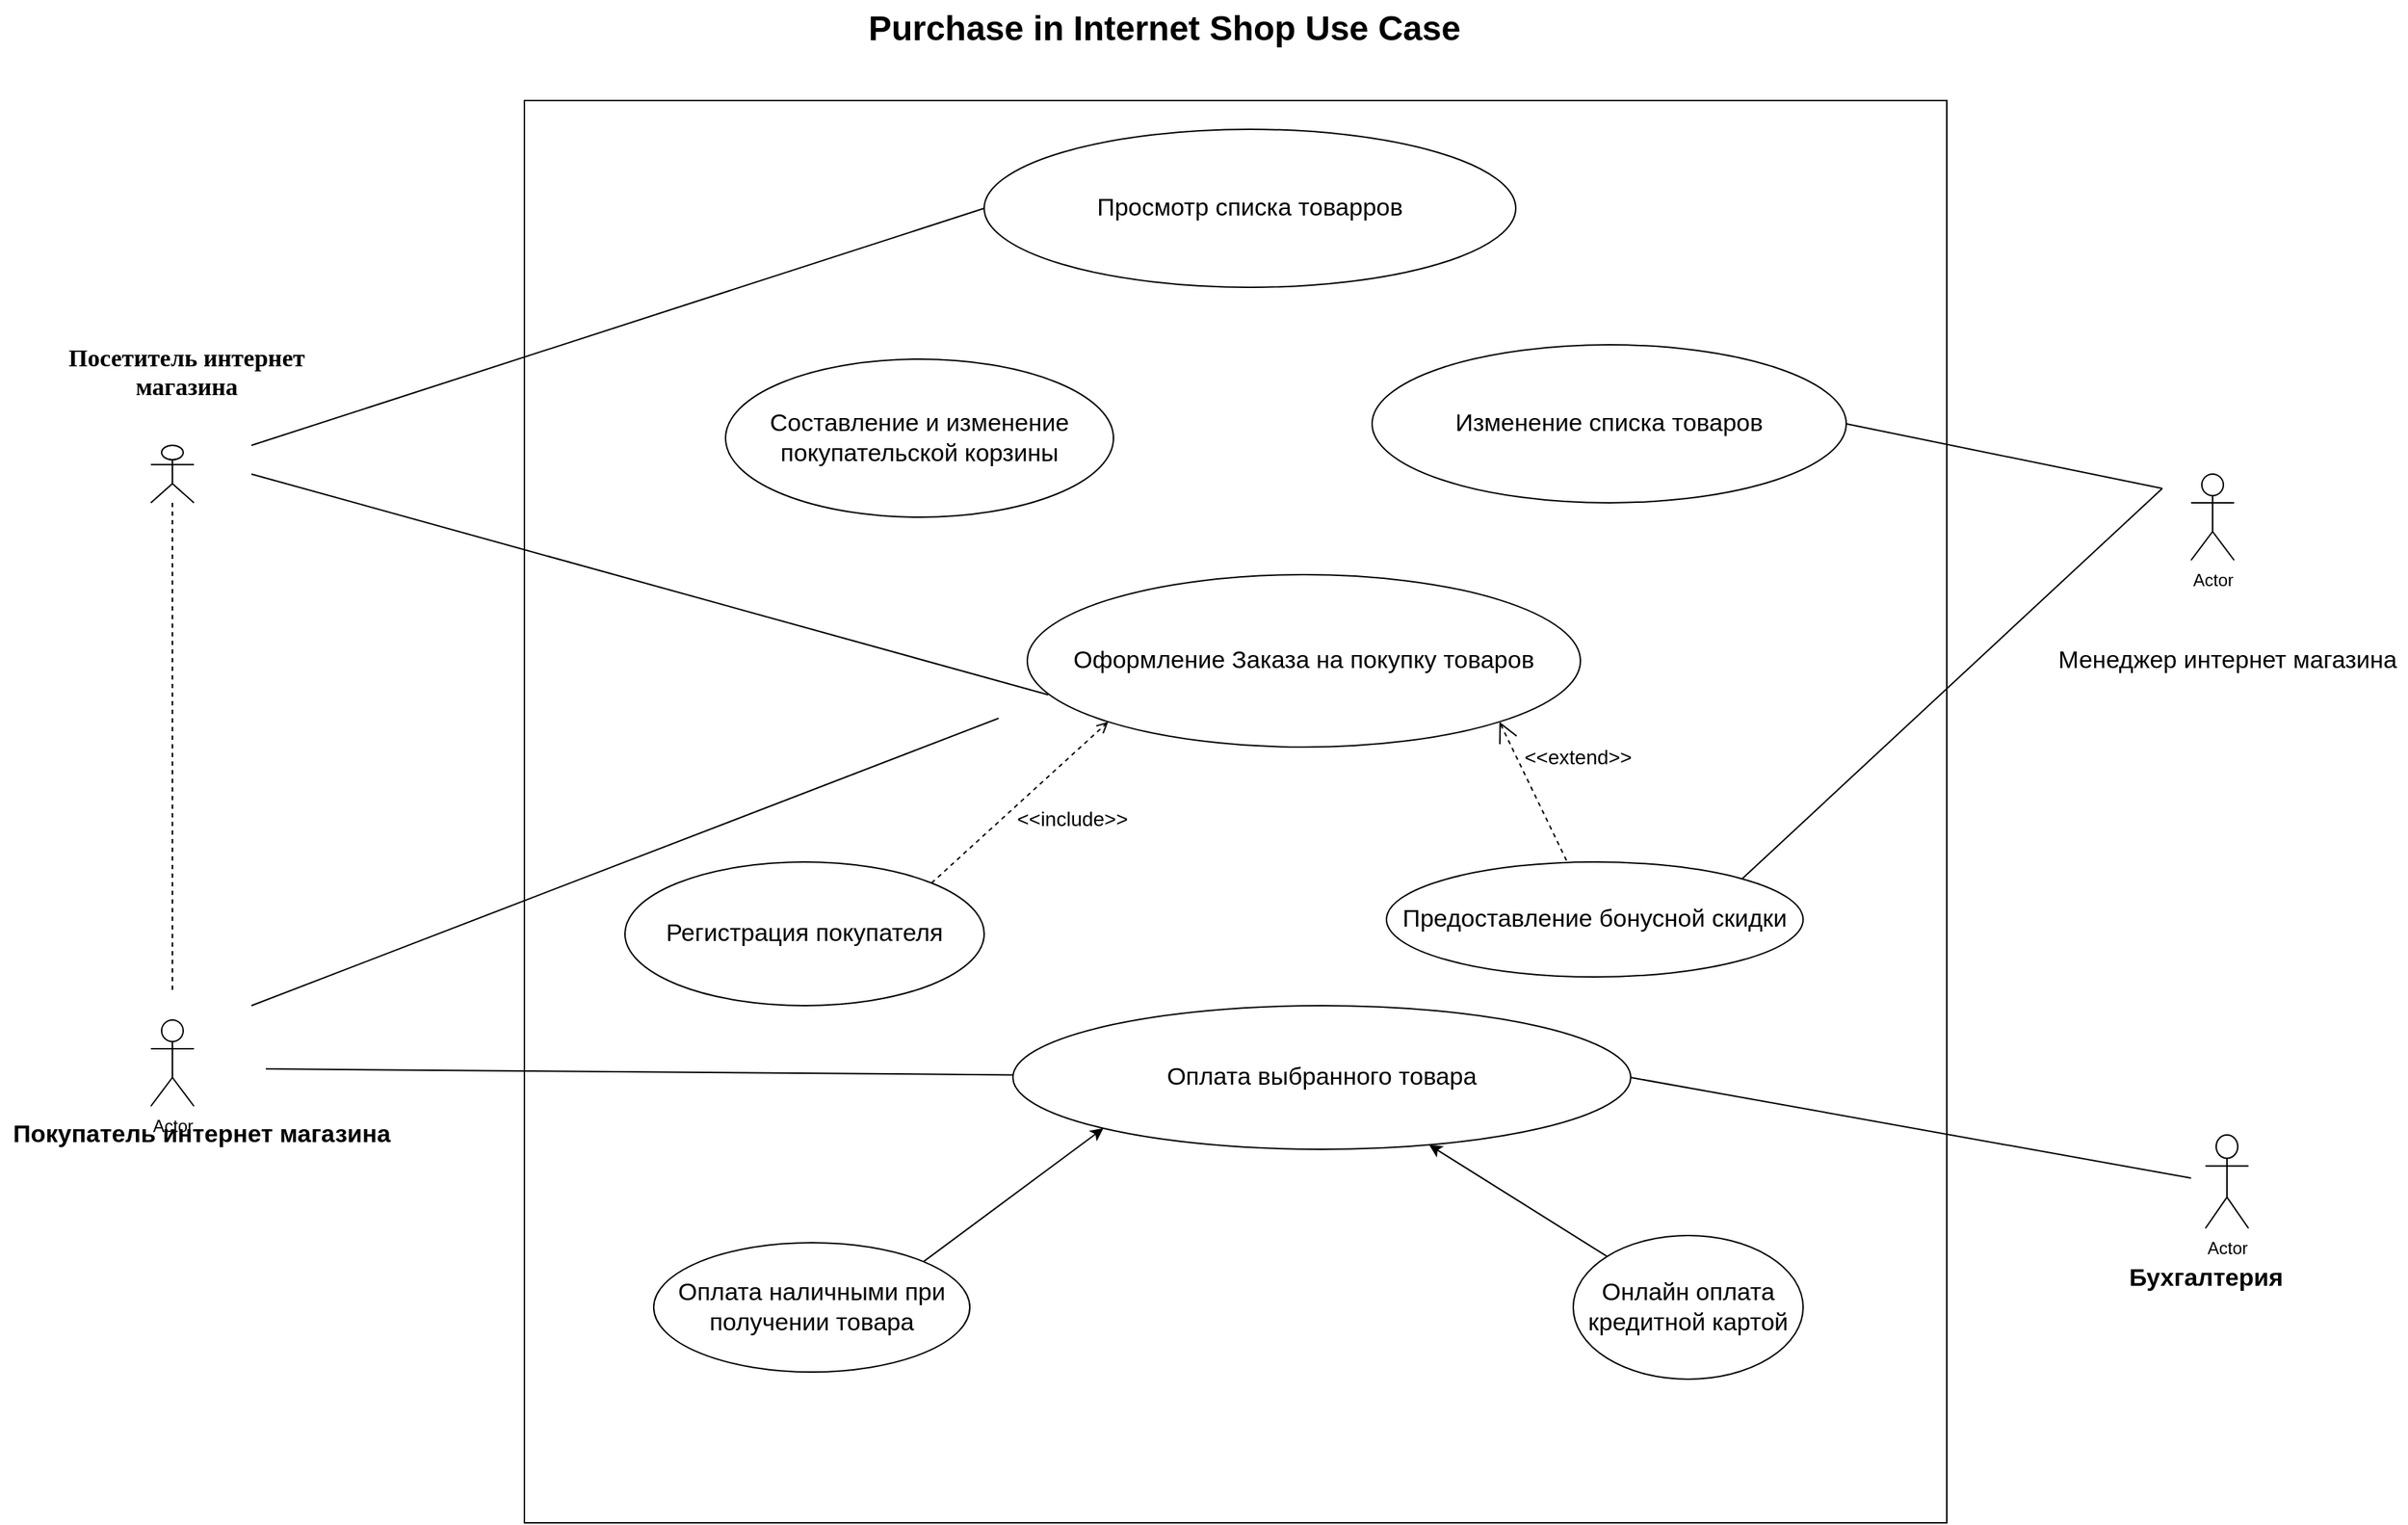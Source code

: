 <mxfile version="14.2.9" type="github">
  <diagram name="Page-1" id="929967ad-93f9-6ef4-fab6-5d389245f69c">
    <mxGraphModel dx="2234" dy="1249" grid="1" gridSize="10" guides="1" tooltips="1" connect="1" arrows="1" fold="1" page="1" pageScale="1.5" pageWidth="1169" pageHeight="826" background="none" math="0" shadow="0">
      <root>
        <mxCell id="0" style=";html=1;" />
        <mxCell id="1" style=";html=1;" parent="0" />
        <mxCell id="1672d66443f91eb5-23" value="Purchase in Internet Shop Use Case&lt;br&gt;" style="text;strokeColor=none;fillColor=none;html=1;fontSize=24;fontStyle=1;verticalAlign=middle;align=center;" parent="1" vertex="1">
          <mxGeometry x="120" y="40" width="1510" height="40" as="geometry" />
        </mxCell>
        <mxCell id="2xW9eDHJOJh9kmrbKXjG-3" value="Actor" style="shape=umlActor;verticalLabelPosition=bottom;verticalAlign=top;html=1;outlineConnect=0;" vertex="1" parent="1">
          <mxGeometry x="1600" y="830" width="30" height="65" as="geometry" />
        </mxCell>
        <mxCell id="2xW9eDHJOJh9kmrbKXjG-4" value="Actor" style="shape=umlActor;verticalLabelPosition=bottom;verticalAlign=top;html=1;outlineConnect=0;" vertex="1" parent="1">
          <mxGeometry x="170" y="750" width="30" height="60" as="geometry" />
        </mxCell>
        <mxCell id="2xW9eDHJOJh9kmrbKXjG-7" value="Actor" style="shape=umlActor;verticalLabelPosition=bottom;verticalAlign=top;html=1;outlineConnect=0;" vertex="1" parent="1">
          <mxGeometry x="1590" y="370" width="30" height="60" as="geometry" />
        </mxCell>
        <mxCell id="2xW9eDHJOJh9kmrbKXjG-9" value="" style="whiteSpace=wrap;html=1;aspect=fixed;" vertex="1" parent="1">
          <mxGeometry x="430" y="110" width="990" height="990" as="geometry" />
        </mxCell>
        <mxCell id="2xW9eDHJOJh9kmrbKXjG-10" value="&lt;font style=&quot;font-size: 17px&quot;&gt;Просмотр списка товарров&lt;/font&gt;" style="ellipse;whiteSpace=wrap;html=1;" vertex="1" parent="1">
          <mxGeometry x="750" y="130" width="370" height="110" as="geometry" />
        </mxCell>
        <mxCell id="2xW9eDHJOJh9kmrbKXjG-11" value="&lt;font style=&quot;font-size: 17px&quot;&gt;Составление и изменение покупательской корзины&lt;/font&gt;" style="ellipse;whiteSpace=wrap;html=1;" vertex="1" parent="1">
          <mxGeometry x="570" y="290" width="270" height="110" as="geometry" />
        </mxCell>
        <mxCell id="2xW9eDHJOJh9kmrbKXjG-12" value="&lt;font style=&quot;font-size: 17px&quot;&gt;Изменение списка товаров&lt;/font&gt;" style="ellipse;whiteSpace=wrap;html=1;" vertex="1" parent="1">
          <mxGeometry x="1020" y="280" width="330" height="110" as="geometry" />
        </mxCell>
        <mxCell id="2xW9eDHJOJh9kmrbKXjG-13" value="&lt;font style=&quot;font-size: 17px&quot;&gt;Оформление Заказа на покупку товаров&lt;/font&gt;" style="ellipse;whiteSpace=wrap;html=1;" vertex="1" parent="1">
          <mxGeometry x="780" y="440" width="385" height="120" as="geometry" />
        </mxCell>
        <mxCell id="2xW9eDHJOJh9kmrbKXjG-14" value="&lt;font style=&quot;font-size: 17px&quot;&gt;Предоставление бонусной скидки&lt;/font&gt;" style="ellipse;whiteSpace=wrap;html=1;" vertex="1" parent="1">
          <mxGeometry x="1030" y="640" width="290" height="80" as="geometry" />
        </mxCell>
        <mxCell id="2xW9eDHJOJh9kmrbKXjG-15" value="&lt;font style=&quot;font-size: 17px&quot;&gt;Регистрация покупателя&lt;/font&gt;" style="ellipse;whiteSpace=wrap;html=1;" vertex="1" parent="1">
          <mxGeometry x="500" y="640" width="250" height="100" as="geometry" />
        </mxCell>
        <mxCell id="2xW9eDHJOJh9kmrbKXjG-16" value="&lt;font style=&quot;font-size: 17px&quot;&gt;Онлайн оплата кредитной картой&lt;/font&gt;" style="ellipse;whiteSpace=wrap;html=1;" vertex="1" parent="1">
          <mxGeometry x="1160" y="900" width="160" height="100" as="geometry" />
        </mxCell>
        <mxCell id="2xW9eDHJOJh9kmrbKXjG-17" value="&lt;font style=&quot;font-size: 17px&quot;&gt;Оплата наличными при получении товара&lt;/font&gt;" style="ellipse;whiteSpace=wrap;html=1;" vertex="1" parent="1">
          <mxGeometry x="520" y="905" width="220" height="90" as="geometry" />
        </mxCell>
        <mxCell id="2xW9eDHJOJh9kmrbKXjG-18" value="&lt;font style=&quot;font-size: 17px&quot;&gt;Оплата выбранного товара&lt;/font&gt;" style="ellipse;whiteSpace=wrap;html=1;" vertex="1" parent="1">
          <mxGeometry x="770" y="740" width="430" height="100" as="geometry" />
        </mxCell>
        <mxCell id="2xW9eDHJOJh9kmrbKXjG-20" value="&lt;h3 style=&quot;font-size: 17px&quot;&gt;&lt;font face=&quot;Times New Roman&quot; style=&quot;font-size: 17px&quot;&gt;Посетитель интернет магазина&lt;/font&gt;&lt;/h3&gt;&lt;div style=&quot;font-size: 17px&quot;&gt;&lt;font face=&quot;Times New Roman&quot; style=&quot;font-size: 17px&quot;&gt;&lt;br&gt;&lt;/font&gt;&lt;/div&gt;" style="text;html=1;strokeColor=none;fillColor=none;align=center;verticalAlign=middle;whiteSpace=wrap;rounded=0;" vertex="1" parent="1">
          <mxGeometry x="105" y="290" width="180" height="40" as="geometry" />
        </mxCell>
        <mxCell id="2xW9eDHJOJh9kmrbKXjG-22" value="" style="endArrow=none;html=1;entryX=0;entryY=0.5;entryDx=0;entryDy=0;" edge="1" parent="1" target="2xW9eDHJOJh9kmrbKXjG-10">
          <mxGeometry width="50" height="50" relative="1" as="geometry">
            <mxPoint x="240" y="350" as="sourcePoint" />
            <mxPoint x="350" y="350" as="targetPoint" />
          </mxGeometry>
        </mxCell>
        <mxCell id="2xW9eDHJOJh9kmrbKXjG-23" value="" style="endArrow=none;html=1;entryX=0.038;entryY=0.697;entryDx=0;entryDy=0;entryPerimeter=0;" edge="1" parent="1" target="2xW9eDHJOJh9kmrbKXjG-13">
          <mxGeometry width="50" height="50" relative="1" as="geometry">
            <mxPoint x="240" y="370" as="sourcePoint" />
            <mxPoint x="360" y="420" as="targetPoint" />
          </mxGeometry>
        </mxCell>
        <mxCell id="2xW9eDHJOJh9kmrbKXjG-24" value="" style="endArrow=none;html=1;" edge="1" parent="1">
          <mxGeometry width="50" height="50" relative="1" as="geometry">
            <mxPoint x="240" y="740" as="sourcePoint" />
            <mxPoint x="760" y="540" as="targetPoint" />
          </mxGeometry>
        </mxCell>
        <mxCell id="2xW9eDHJOJh9kmrbKXjG-26" value="" style="endArrow=none;html=1;" edge="1" parent="1" target="2xW9eDHJOJh9kmrbKXjG-18">
          <mxGeometry width="50" height="50" relative="1" as="geometry">
            <mxPoint x="250" y="784" as="sourcePoint" />
            <mxPoint x="300" y="780" as="targetPoint" />
          </mxGeometry>
        </mxCell>
        <mxCell id="2xW9eDHJOJh9kmrbKXjG-28" value="" style="endArrow=none;html=1;exitX=1;exitY=0.5;exitDx=0;exitDy=0;" edge="1" parent="1" source="2xW9eDHJOJh9kmrbKXjG-12">
          <mxGeometry width="50" height="50" relative="1" as="geometry">
            <mxPoint x="1440" y="460" as="sourcePoint" />
            <mxPoint x="1570" y="380" as="targetPoint" />
          </mxGeometry>
        </mxCell>
        <mxCell id="2xW9eDHJOJh9kmrbKXjG-30" value="" style="endArrow=none;html=1;exitX=1;exitY=0;exitDx=0;exitDy=0;" edge="1" parent="1" source="2xW9eDHJOJh9kmrbKXjG-14">
          <mxGeometry width="50" height="50" relative="1" as="geometry">
            <mxPoint x="1500" y="470" as="sourcePoint" />
            <mxPoint x="1570" y="380" as="targetPoint" />
          </mxGeometry>
        </mxCell>
        <mxCell id="2xW9eDHJOJh9kmrbKXjG-32" value="" style="endArrow=none;html=1;exitX=1;exitY=0.5;exitDx=0;exitDy=0;" edge="1" parent="1" source="2xW9eDHJOJh9kmrbKXjG-18">
          <mxGeometry width="50" height="50" relative="1" as="geometry">
            <mxPoint x="1490" y="890" as="sourcePoint" />
            <mxPoint x="1590" y="860" as="targetPoint" />
          </mxGeometry>
        </mxCell>
        <mxCell id="2xW9eDHJOJh9kmrbKXjG-34" value="" style="shape=umlLifeline;participant=umlActor;perimeter=lifelinePerimeter;whiteSpace=wrap;html=1;container=1;collapsible=0;recursiveResize=0;verticalAlign=top;spacingTop=36;outlineConnect=0;" vertex="1" parent="1">
          <mxGeometry x="170" y="350" width="30" height="380" as="geometry" />
        </mxCell>
        <mxCell id="2xW9eDHJOJh9kmrbKXjG-37" value="&lt;font style=&quot;font-size: 17px&quot;&gt;&lt;b&gt;Покупатель интернет магазина&lt;/b&gt;&lt;/font&gt;" style="text;html=1;align=center;verticalAlign=middle;resizable=0;points=[];autosize=1;" vertex="1" parent="1">
          <mxGeometry x="65" y="820" width="280" height="20" as="geometry" />
        </mxCell>
        <mxCell id="2xW9eDHJOJh9kmrbKXjG-38" value="&lt;font style=&quot;font-size: 17px&quot;&gt;Менеджер интернет магазина&lt;/font&gt;" style="text;html=1;align=center;verticalAlign=middle;resizable=0;points=[];autosize=1;" vertex="1" parent="1">
          <mxGeometry x="1490" y="490" width="250" height="20" as="geometry" />
        </mxCell>
        <mxCell id="2xW9eDHJOJh9kmrbKXjG-39" value="&lt;font style=&quot;font-size: 17px&quot;&gt;&lt;b&gt;Бухгалтерия&lt;/b&gt;&lt;/font&gt;" style="text;html=1;align=center;verticalAlign=middle;resizable=0;points=[];autosize=1;" vertex="1" parent="1">
          <mxGeometry x="1540" y="920" width="120" height="20" as="geometry" />
        </mxCell>
        <mxCell id="2xW9eDHJOJh9kmrbKXjG-43" value="" style="endArrow=classic;html=1;entryX=0;entryY=1;entryDx=0;entryDy=0;exitX=1;exitY=0;exitDx=0;exitDy=0;" edge="1" parent="1" source="2xW9eDHJOJh9kmrbKXjG-17" target="2xW9eDHJOJh9kmrbKXjG-18">
          <mxGeometry width="50" height="50" relative="1" as="geometry">
            <mxPoint x="760" y="920" as="sourcePoint" />
            <mxPoint x="810" y="870" as="targetPoint" />
          </mxGeometry>
        </mxCell>
        <mxCell id="2xW9eDHJOJh9kmrbKXjG-44" value="" style="endArrow=classic;html=1;" edge="1" parent="1" source="2xW9eDHJOJh9kmrbKXjG-16" target="2xW9eDHJOJh9kmrbKXjG-18">
          <mxGeometry width="50" height="50" relative="1" as="geometry">
            <mxPoint x="1130" y="920" as="sourcePoint" />
            <mxPoint x="1180" y="870" as="targetPoint" />
          </mxGeometry>
        </mxCell>
        <mxCell id="2xW9eDHJOJh9kmrbKXjG-45" value="&lt;font style=&quot;font-size: 14px&quot;&gt;&amp;lt;&amp;lt;extend&amp;gt;&amp;gt;&lt;/font&gt;" style="edgeStyle=none;html=1;startArrow=open;endArrow=none;startSize=12;verticalAlign=bottom;dashed=1;labelBackgroundColor=none;exitX=1;exitY=1;exitDx=0;exitDy=0;" edge="1" parent="1" source="2xW9eDHJOJh9kmrbKXjG-13" target="2xW9eDHJOJh9kmrbKXjG-14">
          <mxGeometry x="0.026" y="33" width="160" relative="1" as="geometry">
            <mxPoint x="1160" y="480" as="sourcePoint" />
            <mxPoint x="1320" y="480" as="targetPoint" />
            <mxPoint as="offset" />
          </mxGeometry>
        </mxCell>
        <mxCell id="2xW9eDHJOJh9kmrbKXjG-47" value="&lt;font style=&quot;font-size: 14px&quot;&gt;&amp;lt;&amp;lt;include&amp;gt;&amp;gt;&lt;/font&gt;" style="edgeStyle=none;html=1;endArrow=open;verticalAlign=bottom;dashed=1;labelBackgroundColor=none;entryX=0;entryY=1;entryDx=0;entryDy=0;exitX=1;exitY=0;exitDx=0;exitDy=0;" edge="1" parent="1" source="2xW9eDHJOJh9kmrbKXjG-15" target="2xW9eDHJOJh9kmrbKXjG-13">
          <mxGeometry x="0.137" y="-41" width="160" relative="1" as="geometry">
            <mxPoint x="740" y="630" as="sourcePoint" />
            <mxPoint x="900" y="630" as="targetPoint" />
            <mxPoint as="offset" />
          </mxGeometry>
        </mxCell>
      </root>
    </mxGraphModel>
  </diagram>
</mxfile>

